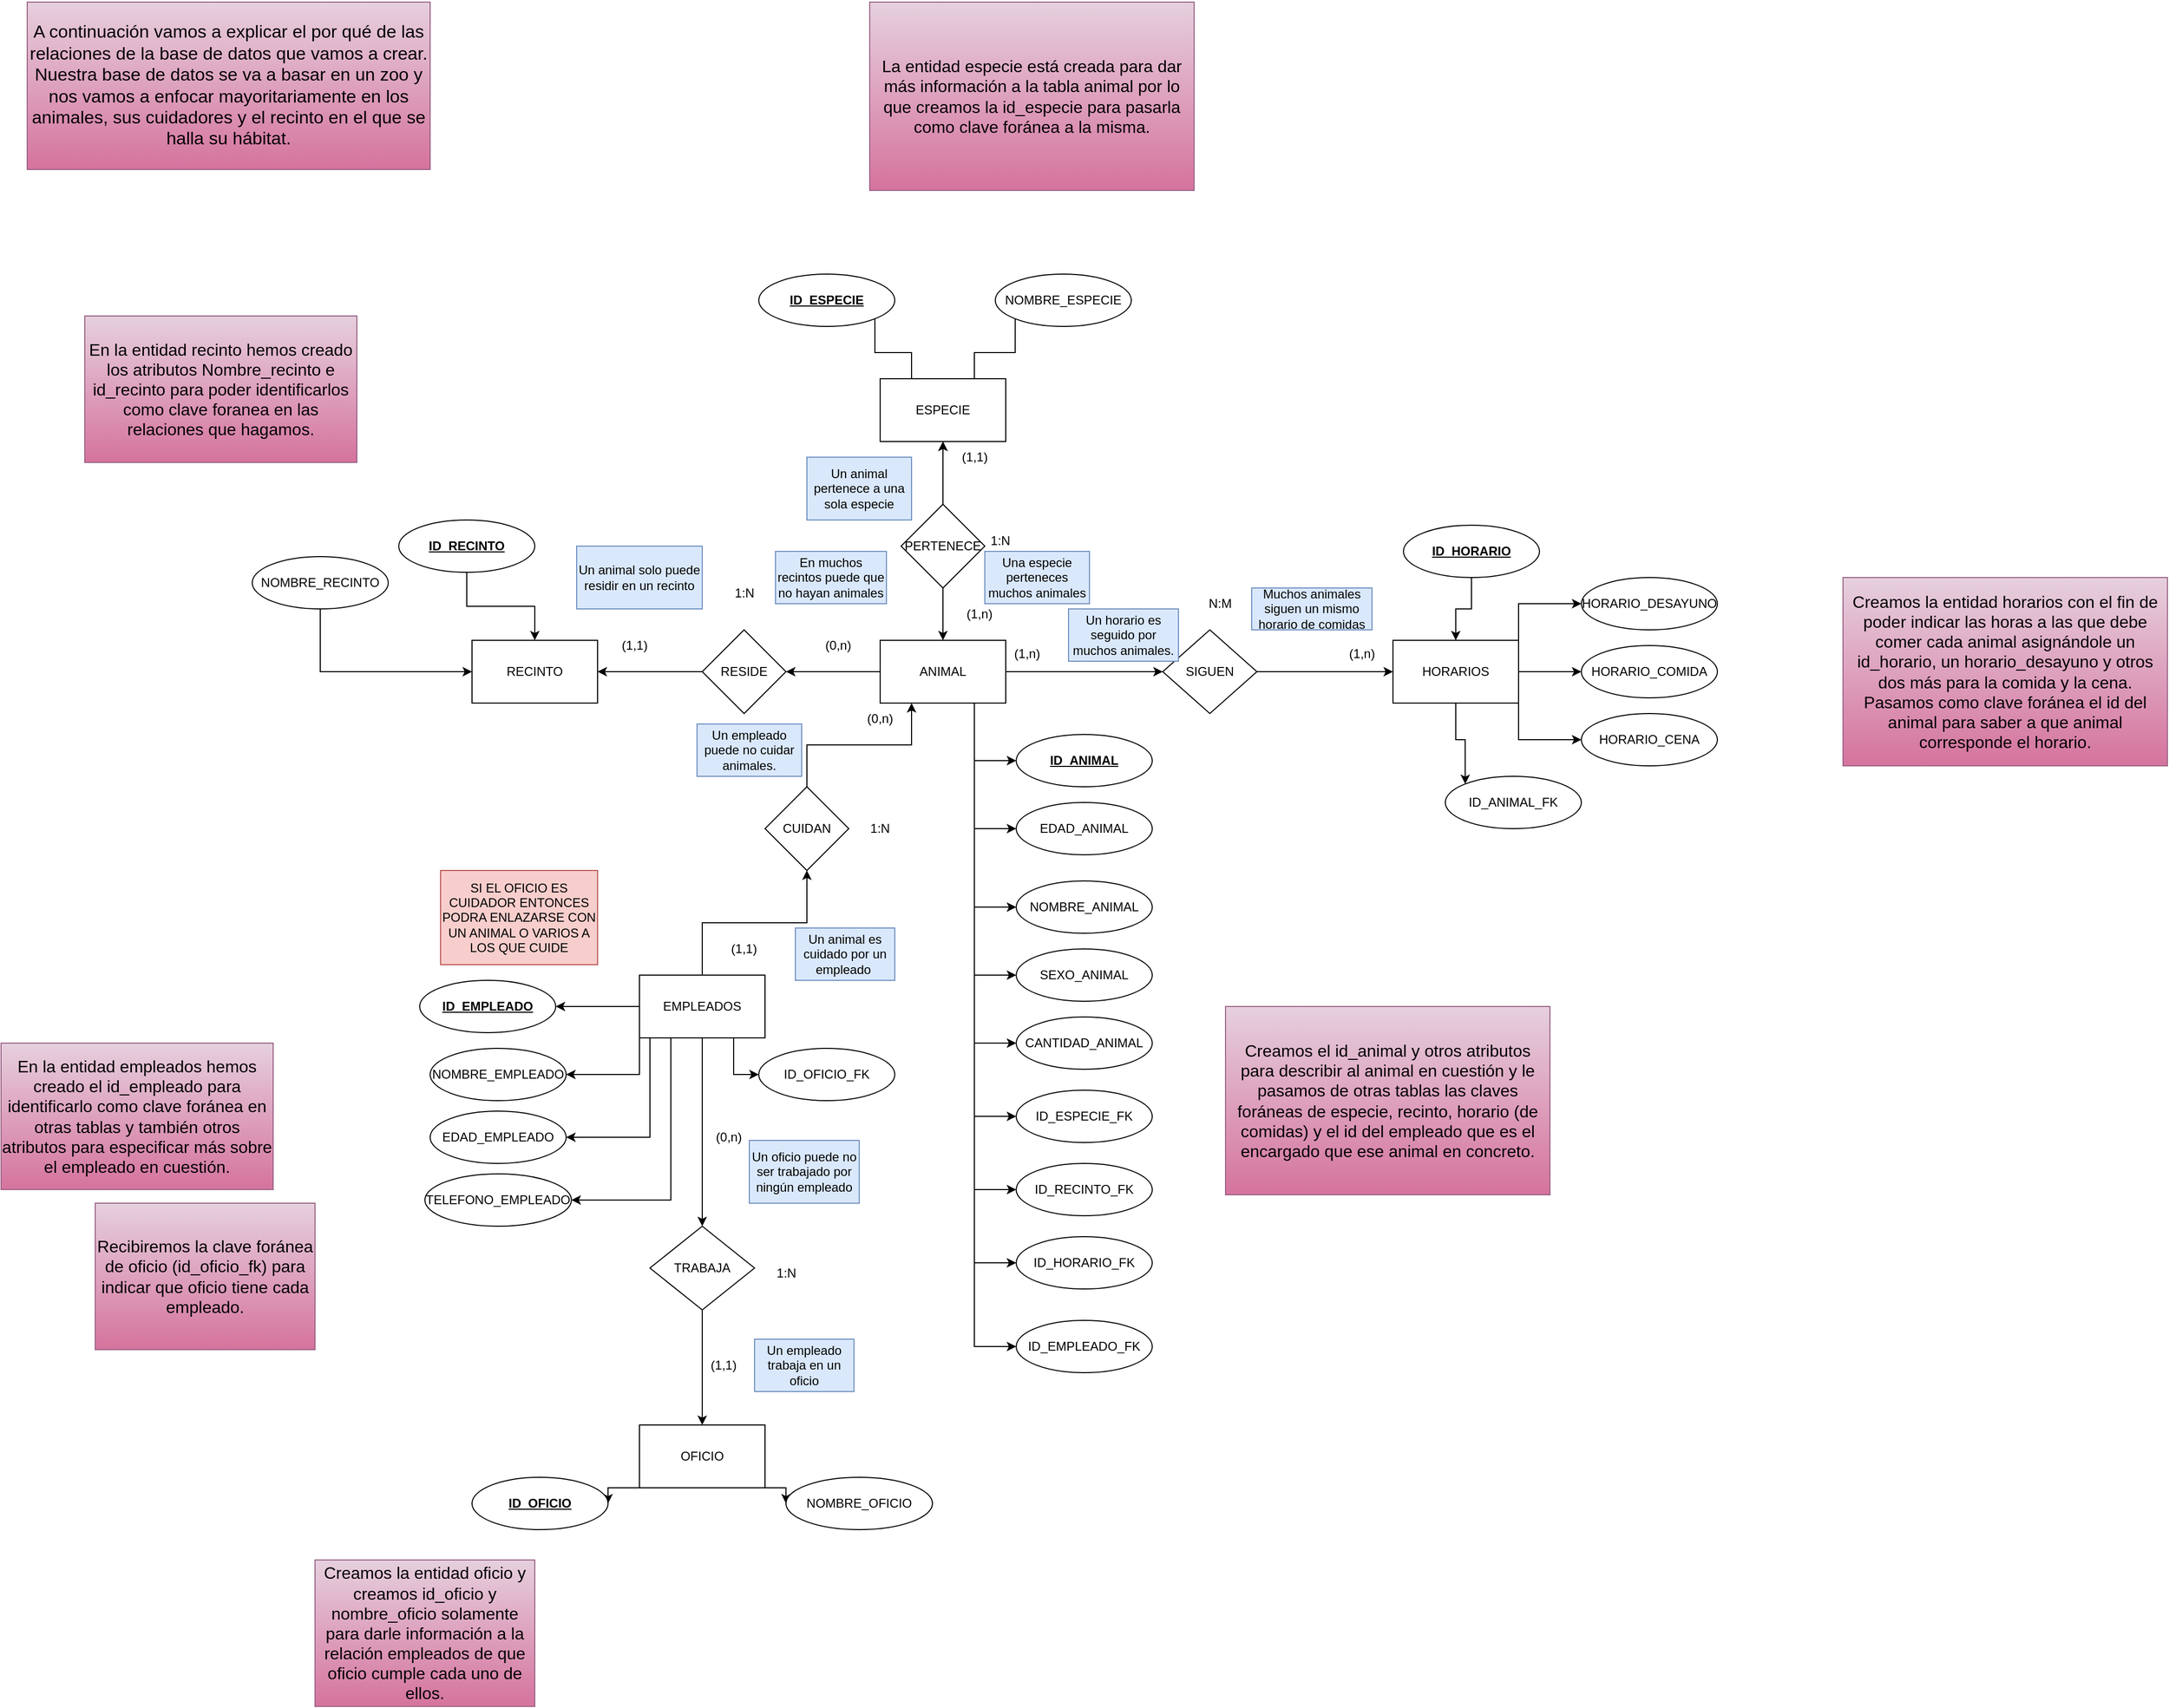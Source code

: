 <mxfile version="23.1.5" type="google">
  <diagram name="Página-1" id="4qrwg1junuu9WGL_Z7i0">
    <mxGraphModel dx="2514" dy="2047" grid="1" gridSize="10" guides="1" tooltips="1" connect="1" arrows="1" fold="1" page="1" pageScale="1" pageWidth="827" pageHeight="1169" math="0" shadow="0">
      <root>
        <mxCell id="0" />
        <mxCell id="1" parent="0" />
        <mxCell id="9Z9Uj-_xaawS5yFSQ1y9-13" style="edgeStyle=orthogonalEdgeStyle;rounded=0;orthogonalLoop=1;jettySize=auto;html=1;exitX=0;exitY=0.5;exitDx=0;exitDy=0;entryX=1;entryY=0.5;entryDx=0;entryDy=0;" parent="1" source="NvCCnlT0BdvRKuTsiwFz-13" target="9Z9Uj-_xaawS5yFSQ1y9-12" edge="1">
          <mxGeometry relative="1" as="geometry" />
        </mxCell>
        <mxCell id="NvCCnlT0BdvRKuTsiwFz-10" style="edgeStyle=orthogonalEdgeStyle;rounded=0;orthogonalLoop=1;jettySize=auto;html=1;exitX=1;exitY=0.5;exitDx=0;exitDy=0;" parent="1" source="NvCCnlT0BdvRKuTsiwFz-11" target="NvCCnlT0BdvRKuTsiwFz-9" edge="1">
          <mxGeometry relative="1" as="geometry" />
        </mxCell>
        <mxCell id="9Z9Uj-_xaawS5yFSQ1y9-33" style="edgeStyle=orthogonalEdgeStyle;rounded=0;orthogonalLoop=1;jettySize=auto;html=1;exitX=0.75;exitY=1;exitDx=0;exitDy=0;entryX=0;entryY=0.5;entryDx=0;entryDy=0;" parent="1" source="9Z9Uj-_xaawS5yFSQ1y9-1" target="9Z9Uj-_xaawS5yFSQ1y9-10" edge="1">
          <mxGeometry relative="1" as="geometry" />
        </mxCell>
        <mxCell id="9Z9Uj-_xaawS5yFSQ1y9-34" style="edgeStyle=orthogonalEdgeStyle;rounded=0;orthogonalLoop=1;jettySize=auto;html=1;exitX=0.75;exitY=1;exitDx=0;exitDy=0;entryX=0;entryY=0.5;entryDx=0;entryDy=0;" parent="1" source="9Z9Uj-_xaawS5yFSQ1y9-1" target="9Z9Uj-_xaawS5yFSQ1y9-11" edge="1">
          <mxGeometry relative="1" as="geometry" />
        </mxCell>
        <mxCell id="9Z9Uj-_xaawS5yFSQ1y9-35" style="edgeStyle=orthogonalEdgeStyle;rounded=0;orthogonalLoop=1;jettySize=auto;html=1;exitX=0.75;exitY=1;exitDx=0;exitDy=0;entryX=0;entryY=0.5;entryDx=0;entryDy=0;" parent="1" source="9Z9Uj-_xaawS5yFSQ1y9-1" target="NvCCnlT0BdvRKuTsiwFz-6" edge="1">
          <mxGeometry relative="1" as="geometry" />
        </mxCell>
        <mxCell id="9Z9Uj-_xaawS5yFSQ1y9-36" style="edgeStyle=orthogonalEdgeStyle;rounded=0;orthogonalLoop=1;jettySize=auto;html=1;exitX=0.75;exitY=1;exitDx=0;exitDy=0;entryX=0;entryY=0.5;entryDx=0;entryDy=0;" parent="1" source="9Z9Uj-_xaawS5yFSQ1y9-1" target="NvCCnlT0BdvRKuTsiwFz-18" edge="1">
          <mxGeometry relative="1" as="geometry" />
        </mxCell>
        <mxCell id="9Z9Uj-_xaawS5yFSQ1y9-37" style="edgeStyle=orthogonalEdgeStyle;rounded=0;orthogonalLoop=1;jettySize=auto;html=1;exitX=0.75;exitY=1;exitDx=0;exitDy=0;entryX=0;entryY=0.5;entryDx=0;entryDy=0;" parent="1" source="9Z9Uj-_xaawS5yFSQ1y9-1" target="NvCCnlT0BdvRKuTsiwFz-17" edge="1">
          <mxGeometry relative="1" as="geometry" />
        </mxCell>
        <mxCell id="9Z9Uj-_xaawS5yFSQ1y9-38" style="edgeStyle=orthogonalEdgeStyle;rounded=0;orthogonalLoop=1;jettySize=auto;html=1;exitX=0.75;exitY=1;exitDx=0;exitDy=0;entryX=0;entryY=0.5;entryDx=0;entryDy=0;" parent="1" source="9Z9Uj-_xaawS5yFSQ1y9-1" target="9Z9Uj-_xaawS5yFSQ1y9-7" edge="1">
          <mxGeometry relative="1" as="geometry" />
        </mxCell>
        <mxCell id="9Z9Uj-_xaawS5yFSQ1y9-39" style="edgeStyle=orthogonalEdgeStyle;rounded=0;orthogonalLoop=1;jettySize=auto;html=1;exitX=0.75;exitY=1;exitDx=0;exitDy=0;entryX=0;entryY=0.5;entryDx=0;entryDy=0;" parent="1" source="9Z9Uj-_xaawS5yFSQ1y9-1" target="NvCCnlT0BdvRKuTsiwFz-7" edge="1">
          <mxGeometry relative="1" as="geometry" />
        </mxCell>
        <mxCell id="9Z9Uj-_xaawS5yFSQ1y9-40" style="edgeStyle=orthogonalEdgeStyle;rounded=0;orthogonalLoop=1;jettySize=auto;html=1;exitX=0.75;exitY=1;exitDx=0;exitDy=0;entryX=0;entryY=0.5;entryDx=0;entryDy=0;" parent="1" source="9Z9Uj-_xaawS5yFSQ1y9-1" target="NvCCnlT0BdvRKuTsiwFz-21" edge="1">
          <mxGeometry relative="1" as="geometry" />
        </mxCell>
        <mxCell id="9Z9Uj-_xaawS5yFSQ1y9-41" style="edgeStyle=orthogonalEdgeStyle;rounded=0;orthogonalLoop=1;jettySize=auto;html=1;exitX=0.75;exitY=1;exitDx=0;exitDy=0;entryX=0;entryY=0.5;entryDx=0;entryDy=0;" parent="1" source="9Z9Uj-_xaawS5yFSQ1y9-1" target="NvCCnlT0BdvRKuTsiwFz-22" edge="1">
          <mxGeometry relative="1" as="geometry" />
        </mxCell>
        <mxCell id="NvCCnlT0BdvRKuTsiwFz-25" value="&lt;b&gt;&lt;u&gt;ID_EMPLEADO&lt;/u&gt;&lt;/b&gt;" style="ellipse;whiteSpace=wrap;html=1;" parent="1" vertex="1">
          <mxGeometry x="-40" y="615" width="130" height="50" as="geometry" />
        </mxCell>
        <mxCell id="NvCCnlT0BdvRKuTsiwFz-28" value="ID_OFICIO_FK" style="ellipse;whiteSpace=wrap;html=1;" parent="1" vertex="1">
          <mxGeometry x="284" y="680" width="130" height="50" as="geometry" />
        </mxCell>
        <mxCell id="9Z9Uj-_xaawS5yFSQ1y9-1" value="ANIMAL" style="rounded=0;whiteSpace=wrap;html=1;" parent="1" vertex="1">
          <mxGeometry x="400" y="290" width="120" height="60" as="geometry" />
        </mxCell>
        <mxCell id="9Z9Uj-_xaawS5yFSQ1y9-8" style="edgeStyle=orthogonalEdgeStyle;rounded=0;orthogonalLoop=1;jettySize=auto;html=1;exitX=0.5;exitY=0;exitDx=0;exitDy=0;entryX=0.5;entryY=1;entryDx=0;entryDy=0;" parent="1" source="9Z9Uj-_xaawS5yFSQ1y9-2" target="9Z9Uj-_xaawS5yFSQ1y9-3" edge="1">
          <mxGeometry relative="1" as="geometry" />
        </mxCell>
        <mxCell id="NvCCnlT0BdvRKuTsiwFz-2" style="edgeStyle=orthogonalEdgeStyle;rounded=0;orthogonalLoop=1;jettySize=auto;html=1;exitX=0.25;exitY=0;exitDx=0;exitDy=0;entryX=1;entryY=1;entryDx=0;entryDy=0;endArrow=none;endFill=0;" parent="1" source="9Z9Uj-_xaawS5yFSQ1y9-3" target="9Z9Uj-_xaawS5yFSQ1y9-6" edge="1">
          <mxGeometry relative="1" as="geometry" />
        </mxCell>
        <mxCell id="NvCCnlT0BdvRKuTsiwFz-3" style="edgeStyle=orthogonalEdgeStyle;rounded=0;orthogonalLoop=1;jettySize=auto;html=1;exitX=0.75;exitY=0;exitDx=0;exitDy=0;entryX=0;entryY=1;entryDx=0;entryDy=0;endArrow=none;endFill=0;" parent="1" source="9Z9Uj-_xaawS5yFSQ1y9-3" target="9Z9Uj-_xaawS5yFSQ1y9-5" edge="1">
          <mxGeometry relative="1" as="geometry" />
        </mxCell>
        <mxCell id="9Z9Uj-_xaawS5yFSQ1y9-3" value="ESPECIE" style="rounded=0;whiteSpace=wrap;html=1;" parent="1" vertex="1">
          <mxGeometry x="400" y="40" width="120" height="60" as="geometry" />
        </mxCell>
        <mxCell id="9Z9Uj-_xaawS5yFSQ1y9-5" value="NOMBRE_ESPECIE" style="ellipse;whiteSpace=wrap;html=1;" parent="1" vertex="1">
          <mxGeometry x="510" y="-60" width="130" height="50" as="geometry" />
        </mxCell>
        <mxCell id="9Z9Uj-_xaawS5yFSQ1y9-6" value="&lt;u&gt;&lt;b&gt;ID_ESPECIE&lt;/b&gt;&lt;/u&gt;" style="ellipse;whiteSpace=wrap;html=1;" parent="1" vertex="1">
          <mxGeometry x="284" y="-60" width="130" height="50" as="geometry" />
        </mxCell>
        <mxCell id="9Z9Uj-_xaawS5yFSQ1y9-7" value="ID_ESPECIE_FK" style="ellipse;whiteSpace=wrap;html=1;" parent="1" vertex="1">
          <mxGeometry x="530" y="720" width="130" height="50" as="geometry" />
        </mxCell>
        <mxCell id="9Z9Uj-_xaawS5yFSQ1y9-10" value="&lt;b&gt;&lt;u&gt;ID_ANIMAL&lt;/u&gt;&lt;/b&gt;" style="ellipse;whiteSpace=wrap;html=1;" parent="1" vertex="1">
          <mxGeometry x="530" y="380" width="130" height="50" as="geometry" />
        </mxCell>
        <mxCell id="9Z9Uj-_xaawS5yFSQ1y9-11" value="EDAD_ANIMAL" style="ellipse;whiteSpace=wrap;html=1;" parent="1" vertex="1">
          <mxGeometry x="530" y="445" width="130" height="50" as="geometry" />
        </mxCell>
        <mxCell id="NvCCnlT0BdvRKuTsiwFz-6" value="NOMBRE_ANIMAL" style="ellipse;whiteSpace=wrap;html=1;" parent="1" vertex="1">
          <mxGeometry x="530" y="520" width="130" height="50" as="geometry" />
        </mxCell>
        <mxCell id="NvCCnlT0BdvRKuTsiwFz-7" value="ID_RECINTO_FK" style="ellipse;whiteSpace=wrap;html=1;" parent="1" vertex="1">
          <mxGeometry x="530" y="790" width="130" height="50" as="geometry" />
        </mxCell>
        <mxCell id="9Z9Uj-_xaawS5yFSQ1y9-12" value="RECINTO" style="rounded=0;whiteSpace=wrap;html=1;" parent="1" vertex="1">
          <mxGeometry x="10" y="290" width="120" height="60" as="geometry" />
        </mxCell>
        <mxCell id="NvCCnlT0BdvRKuTsiwFz-12" value="" style="edgeStyle=orthogonalEdgeStyle;rounded=0;orthogonalLoop=1;jettySize=auto;html=1;exitX=1;exitY=0.5;exitDx=0;exitDy=0;" parent="1" source="9Z9Uj-_xaawS5yFSQ1y9-1" target="NvCCnlT0BdvRKuTsiwFz-11" edge="1">
          <mxGeometry relative="1" as="geometry">
            <mxPoint x="520" y="320" as="sourcePoint" />
            <mxPoint x="710" y="320" as="targetPoint" />
          </mxGeometry>
        </mxCell>
        <mxCell id="NvCCnlT0BdvRKuTsiwFz-11" value="SIGUEN" style="rhombus;whiteSpace=wrap;html=1;" parent="1" vertex="1">
          <mxGeometry x="670" y="280" width="90" height="80" as="geometry" />
        </mxCell>
        <mxCell id="9Z9Uj-_xaawS5yFSQ1y9-9" style="edgeStyle=orthogonalEdgeStyle;rounded=0;orthogonalLoop=1;jettySize=auto;html=1;exitX=0.5;exitY=1;exitDx=0;exitDy=0;entryX=0.5;entryY=0;entryDx=0;entryDy=0;" parent="1" source="9Z9Uj-_xaawS5yFSQ1y9-2" target="9Z9Uj-_xaawS5yFSQ1y9-1" edge="1">
          <mxGeometry relative="1" as="geometry" />
        </mxCell>
        <mxCell id="NvCCnlT0BdvRKuTsiwFz-14" value="" style="edgeStyle=orthogonalEdgeStyle;rounded=0;orthogonalLoop=1;jettySize=auto;html=1;exitX=0;exitY=0.5;exitDx=0;exitDy=0;entryX=1;entryY=0.5;entryDx=0;entryDy=0;" parent="1" source="9Z9Uj-_xaawS5yFSQ1y9-1" target="NvCCnlT0BdvRKuTsiwFz-13" edge="1">
          <mxGeometry relative="1" as="geometry">
            <mxPoint x="400" y="320" as="sourcePoint" />
            <mxPoint x="200" y="320" as="targetPoint" />
          </mxGeometry>
        </mxCell>
        <mxCell id="NvCCnlT0BdvRKuTsiwFz-13" value="RESIDE" style="rhombus;whiteSpace=wrap;html=1;" parent="1" vertex="1">
          <mxGeometry x="230" y="280" width="80" height="80" as="geometry" />
        </mxCell>
        <mxCell id="9Z9Uj-_xaawS5yFSQ1y9-14" style="edgeStyle=orthogonalEdgeStyle;rounded=0;orthogonalLoop=1;jettySize=auto;html=1;exitX=0.5;exitY=1;exitDx=0;exitDy=0;entryX=0.5;entryY=0;entryDx=0;entryDy=0;" parent="1" source="NvCCnlT0BdvRKuTsiwFz-8" target="9Z9Uj-_xaawS5yFSQ1y9-12" edge="1">
          <mxGeometry relative="1" as="geometry" />
        </mxCell>
        <mxCell id="NvCCnlT0BdvRKuTsiwFz-8" value="&lt;b style=&quot;&quot;&gt;&lt;u&gt;ID_RECINTO&lt;/u&gt;&lt;/b&gt;" style="ellipse;whiteSpace=wrap;html=1;" parent="1" vertex="1">
          <mxGeometry x="-60" y="175" width="130" height="50" as="geometry" />
        </mxCell>
        <mxCell id="9Z9Uj-_xaawS5yFSQ1y9-2" value="PERTENECE" style="rhombus;whiteSpace=wrap;html=1;" parent="1" vertex="1">
          <mxGeometry x="420" y="160" width="80" height="80" as="geometry" />
        </mxCell>
        <mxCell id="9Z9Uj-_xaawS5yFSQ1y9-17" value="&lt;u&gt;&lt;b&gt;ID_HORARIO&lt;/b&gt;&lt;/u&gt;" style="ellipse;whiteSpace=wrap;html=1;" parent="1" vertex="1">
          <mxGeometry x="900" y="180" width="130" height="50" as="geometry" />
        </mxCell>
        <mxCell id="9Z9Uj-_xaawS5yFSQ1y9-19" value="HORARIO_COMIDA" style="ellipse;whiteSpace=wrap;html=1;" parent="1" vertex="1">
          <mxGeometry x="1070" y="295" width="130" height="50" as="geometry" />
        </mxCell>
        <mxCell id="NvCCnlT0BdvRKuTsiwFz-16" value="HORARIO_DESAYUNO" style="ellipse;whiteSpace=wrap;html=1;" parent="1" vertex="1">
          <mxGeometry x="1070" y="230" width="130" height="50" as="geometry" />
        </mxCell>
        <mxCell id="NvCCnlT0BdvRKuTsiwFz-17" value="CANTIDAD_ANIMAL" style="ellipse;whiteSpace=wrap;html=1;" parent="1" vertex="1">
          <mxGeometry x="530" y="650" width="130" height="50" as="geometry" />
        </mxCell>
        <mxCell id="NvCCnlT0BdvRKuTsiwFz-18" value="SEXO_ANIMAL" style="ellipse;whiteSpace=wrap;html=1;" parent="1" vertex="1">
          <mxGeometry x="530" y="585" width="130" height="50" as="geometry" />
        </mxCell>
        <mxCell id="9Z9Uj-_xaawS5yFSQ1y9-20" value="HORARIO_CENA" style="ellipse;whiteSpace=wrap;html=1;" parent="1" vertex="1">
          <mxGeometry x="1070" y="360" width="130" height="50" as="geometry" />
        </mxCell>
        <mxCell id="9Z9Uj-_xaawS5yFSQ1y9-24" value="ID_ANIMAL_FK" style="ellipse;whiteSpace=wrap;html=1;" parent="1" vertex="1">
          <mxGeometry x="940" y="420" width="130" height="50" as="geometry" />
        </mxCell>
        <mxCell id="NvCCnlT0BdvRKuTsiwFz-4" style="edgeStyle=orthogonalEdgeStyle;rounded=0;orthogonalLoop=1;jettySize=auto;html=1;exitX=0.5;exitY=0;exitDx=0;exitDy=0;" parent="1" source="9Z9Uj-_xaawS5yFSQ1y9-2" target="9Z9Uj-_xaawS5yFSQ1y9-3" edge="1">
          <mxGeometry relative="1" as="geometry" />
        </mxCell>
        <mxCell id="9Z9Uj-_xaawS5yFSQ1y9-21" style="edgeStyle=orthogonalEdgeStyle;rounded=0;orthogonalLoop=1;jettySize=auto;html=1;exitX=1;exitY=0;exitDx=0;exitDy=0;entryX=0;entryY=0.5;entryDx=0;entryDy=0;" parent="1" source="NvCCnlT0BdvRKuTsiwFz-9" target="NvCCnlT0BdvRKuTsiwFz-16" edge="1">
          <mxGeometry relative="1" as="geometry" />
        </mxCell>
        <mxCell id="9Z9Uj-_xaawS5yFSQ1y9-18" style="edgeStyle=orthogonalEdgeStyle;rounded=0;orthogonalLoop=1;jettySize=auto;html=1;exitX=0.5;exitY=1;exitDx=0;exitDy=0;entryX=0.5;entryY=0;entryDx=0;entryDy=0;" parent="1" source="9Z9Uj-_xaawS5yFSQ1y9-17" target="NvCCnlT0BdvRKuTsiwFz-9" edge="1">
          <mxGeometry relative="1" as="geometry" />
        </mxCell>
        <mxCell id="9Z9Uj-_xaawS5yFSQ1y9-22" style="edgeStyle=orthogonalEdgeStyle;rounded=0;orthogonalLoop=1;jettySize=auto;html=1;exitX=1;exitY=0.5;exitDx=0;exitDy=0;entryX=0;entryY=0.5;entryDx=0;entryDy=0;" parent="1" source="NvCCnlT0BdvRKuTsiwFz-9" target="9Z9Uj-_xaawS5yFSQ1y9-19" edge="1">
          <mxGeometry relative="1" as="geometry" />
        </mxCell>
        <mxCell id="9Z9Uj-_xaawS5yFSQ1y9-23" style="edgeStyle=orthogonalEdgeStyle;rounded=0;orthogonalLoop=1;jettySize=auto;html=1;exitX=1;exitY=1;exitDx=0;exitDy=0;entryX=0;entryY=0.5;entryDx=0;entryDy=0;" parent="1" source="NvCCnlT0BdvRKuTsiwFz-9" target="9Z9Uj-_xaawS5yFSQ1y9-20" edge="1">
          <mxGeometry relative="1" as="geometry" />
        </mxCell>
        <mxCell id="9Z9Uj-_xaawS5yFSQ1y9-25" style="edgeStyle=orthogonalEdgeStyle;rounded=0;orthogonalLoop=1;jettySize=auto;html=1;exitX=0.5;exitY=1;exitDx=0;exitDy=0;entryX=0;entryY=0;entryDx=0;entryDy=0;" parent="1" source="NvCCnlT0BdvRKuTsiwFz-9" target="9Z9Uj-_xaawS5yFSQ1y9-24" edge="1">
          <mxGeometry relative="1" as="geometry" />
        </mxCell>
        <mxCell id="NvCCnlT0BdvRKuTsiwFz-9" value="HORARIOS" style="rounded=0;whiteSpace=wrap;html=1;" parent="1" vertex="1">
          <mxGeometry x="890" y="290" width="120" height="60" as="geometry" />
        </mxCell>
        <mxCell id="9Z9Uj-_xaawS5yFSQ1y9-16" style="edgeStyle=orthogonalEdgeStyle;rounded=0;orthogonalLoop=1;jettySize=auto;html=1;exitX=0.5;exitY=1;exitDx=0;exitDy=0;entryX=0;entryY=0.5;entryDx=0;entryDy=0;" parent="1" source="9Z9Uj-_xaawS5yFSQ1y9-15" target="9Z9Uj-_xaawS5yFSQ1y9-12" edge="1">
          <mxGeometry relative="1" as="geometry" />
        </mxCell>
        <mxCell id="9Z9Uj-_xaawS5yFSQ1y9-15" value="NOMBRE_RECINTO" style="ellipse;whiteSpace=wrap;html=1;" parent="1" vertex="1">
          <mxGeometry x="-200" y="210" width="130" height="50" as="geometry" />
        </mxCell>
        <mxCell id="NvCCnlT0BdvRKuTsiwFz-21" value="ID_HORARIO_FK" style="ellipse;whiteSpace=wrap;html=1;" parent="1" vertex="1">
          <mxGeometry x="530" y="860" width="130" height="50" as="geometry" />
        </mxCell>
        <mxCell id="NvCCnlT0BdvRKuTsiwFz-22" value="ID_EMPLEADO_FK" style="ellipse;whiteSpace=wrap;html=1;" parent="1" vertex="1">
          <mxGeometry x="530" y="940" width="130" height="50" as="geometry" />
        </mxCell>
        <mxCell id="9Z9Uj-_xaawS5yFSQ1y9-27" style="edgeStyle=orthogonalEdgeStyle;rounded=0;orthogonalLoop=1;jettySize=auto;html=1;exitX=0.5;exitY=0;exitDx=0;exitDy=0;entryX=0.5;entryY=1;entryDx=0;entryDy=0;" parent="1" source="NvCCnlT0BdvRKuTsiwFz-23" target="9Z9Uj-_xaawS5yFSQ1y9-26" edge="1">
          <mxGeometry relative="1" as="geometry" />
        </mxCell>
        <mxCell id="NvCCnlT0BdvRKuTsiwFz-26" style="edgeStyle=orthogonalEdgeStyle;rounded=0;orthogonalLoop=1;jettySize=auto;html=1;exitX=0;exitY=0.5;exitDx=0;exitDy=0;entryX=1;entryY=0.5;entryDx=0;entryDy=0;" parent="1" source="NvCCnlT0BdvRKuTsiwFz-23" target="NvCCnlT0BdvRKuTsiwFz-25" edge="1">
          <mxGeometry relative="1" as="geometry" />
        </mxCell>
        <mxCell id="NvCCnlT0BdvRKuTsiwFz-35" style="edgeStyle=orthogonalEdgeStyle;rounded=0;orthogonalLoop=1;jettySize=auto;html=1;exitX=0.25;exitY=1;exitDx=0;exitDy=0;entryX=1;entryY=0.5;entryDx=0;entryDy=0;" parent="1" source="NvCCnlT0BdvRKuTsiwFz-23" target="NvCCnlT0BdvRKuTsiwFz-34" edge="1">
          <mxGeometry relative="1" as="geometry">
            <Array as="points">
              <mxPoint x="180" y="670" />
              <mxPoint x="180" y="765" />
            </Array>
          </mxGeometry>
        </mxCell>
        <mxCell id="9Z9Uj-_xaawS5yFSQ1y9-45" style="edgeStyle=orthogonalEdgeStyle;rounded=0;orthogonalLoop=1;jettySize=auto;html=1;exitX=0.25;exitY=1;exitDx=0;exitDy=0;entryX=1;entryY=0.5;entryDx=0;entryDy=0;" parent="1" source="NvCCnlT0BdvRKuTsiwFz-23" target="9Z9Uj-_xaawS5yFSQ1y9-43" edge="1">
          <mxGeometry relative="1" as="geometry" />
        </mxCell>
        <mxCell id="NvCCnlT0BdvRKuTsiwFz-40" style="edgeStyle=orthogonalEdgeStyle;rounded=0;orthogonalLoop=1;jettySize=auto;html=1;exitX=0;exitY=1;exitDx=0;exitDy=0;entryX=1;entryY=0.5;entryDx=0;entryDy=0;" parent="1" source="NvCCnlT0BdvRKuTsiwFz-23" target="NvCCnlT0BdvRKuTsiwFz-32" edge="1">
          <mxGeometry relative="1" as="geometry" />
        </mxCell>
        <mxCell id="NvCCnlT0BdvRKuTsiwFz-23" value="EMPLEADOS" style="rounded=0;whiteSpace=wrap;html=1;" parent="1" vertex="1">
          <mxGeometry x="170" y="610" width="120" height="60" as="geometry" />
        </mxCell>
        <mxCell id="9Z9Uj-_xaawS5yFSQ1y9-28" style="edgeStyle=orthogonalEdgeStyle;rounded=0;orthogonalLoop=1;jettySize=auto;html=1;exitX=0.5;exitY=0;exitDx=0;exitDy=0;entryX=0.25;entryY=1;entryDx=0;entryDy=0;" parent="1" source="9Z9Uj-_xaawS5yFSQ1y9-26" target="9Z9Uj-_xaawS5yFSQ1y9-1" edge="1">
          <mxGeometry relative="1" as="geometry" />
        </mxCell>
        <mxCell id="9Z9Uj-_xaawS5yFSQ1y9-26" value="CUIDAN" style="rhombus;whiteSpace=wrap;html=1;" parent="1" vertex="1">
          <mxGeometry x="290" y="430" width="80" height="80" as="geometry" />
        </mxCell>
        <mxCell id="NvCCnlT0BdvRKuTsiwFz-34" value="EDAD_EMPLEADO" style="ellipse;whiteSpace=wrap;html=1;" parent="1" vertex="1">
          <mxGeometry x="-30" y="740" width="130" height="50" as="geometry" />
        </mxCell>
        <mxCell id="9Z9Uj-_xaawS5yFSQ1y9-29" value="(1,1)" style="text;html=1;align=center;verticalAlign=middle;whiteSpace=wrap;rounded=0;" parent="1" vertex="1">
          <mxGeometry x="240" y="570" width="60" height="30" as="geometry" />
        </mxCell>
        <mxCell id="9Z9Uj-_xaawS5yFSQ1y9-30" value="(0,n)" style="text;html=1;align=center;verticalAlign=middle;whiteSpace=wrap;rounded=0;" parent="1" vertex="1">
          <mxGeometry x="370" y="350" width="60" height="30" as="geometry" />
        </mxCell>
        <mxCell id="9Z9Uj-_xaawS5yFSQ1y9-31" value="1:N" style="text;html=1;align=center;verticalAlign=middle;whiteSpace=wrap;rounded=0;" parent="1" vertex="1">
          <mxGeometry x="370" y="455" width="60" height="30" as="geometry" />
        </mxCell>
        <mxCell id="NvCCnlT0BdvRKuTsiwFz-32" value="NOMBRE_EMPLEADO" style="ellipse;whiteSpace=wrap;html=1;" parent="1" vertex="1">
          <mxGeometry x="-30" y="680" width="130" height="50" as="geometry" />
        </mxCell>
        <mxCell id="9Z9Uj-_xaawS5yFSQ1y9-43" value="TELEFONO_EMPLEADO" style="ellipse;whiteSpace=wrap;html=1;" parent="1" vertex="1">
          <mxGeometry x="-35" y="800" width="140" height="50" as="geometry" />
        </mxCell>
        <mxCell id="9Z9Uj-_xaawS5yFSQ1y9-44" value="SI EL OFICIO ES CUIDADOR ENTONCES PODRA ENLAZARSE CON UN ANIMAL O VARIOS A LOS QUE CUIDE" style="text;html=1;align=center;verticalAlign=middle;whiteSpace=wrap;rounded=0;fillColor=#f8cecc;strokeColor=#b85450;" parent="1" vertex="1">
          <mxGeometry x="-20" y="510" width="150" height="90" as="geometry" />
        </mxCell>
        <mxCell id="NvCCnlT0BdvRKuTsiwFz-38" value="(1,n)" style="text;html=1;align=center;verticalAlign=middle;resizable=0;points=[];autosize=1;strokeColor=none;fillColor=none;" parent="1" vertex="1">
          <mxGeometry x="835" y="288" width="50" height="30" as="geometry" />
        </mxCell>
        <mxCell id="NvCCnlT0BdvRKuTsiwFz-39" value="(1,n)" style="text;html=1;align=center;verticalAlign=middle;resizable=0;points=[];autosize=1;strokeColor=none;fillColor=none;" parent="1" vertex="1">
          <mxGeometry x="515" y="288" width="50" height="30" as="geometry" />
        </mxCell>
        <mxCell id="NvCCnlT0BdvRKuTsiwFz-45" style="edgeStyle=orthogonalEdgeStyle;rounded=0;orthogonalLoop=1;jettySize=auto;html=1;exitX=0.5;exitY=1;exitDx=0;exitDy=0;entryX=0.5;entryY=0;entryDx=0;entryDy=0;" parent="1" source="NvCCnlT0BdvRKuTsiwFz-41" target="NvCCnlT0BdvRKuTsiwFz-43" edge="1">
          <mxGeometry relative="1" as="geometry" />
        </mxCell>
        <mxCell id="NvCCnlT0BdvRKuTsiwFz-41" value="TRABAJA" style="rhombus;whiteSpace=wrap;html=1;" parent="1" vertex="1">
          <mxGeometry x="180" y="850" width="100" height="80" as="geometry" />
        </mxCell>
        <mxCell id="9Z9Uj-_xaawS5yFSQ1y9-55" style="edgeStyle=orthogonalEdgeStyle;rounded=0;orthogonalLoop=1;jettySize=auto;html=1;exitX=0;exitY=1;exitDx=0;exitDy=0;entryX=1;entryY=0.5;entryDx=0;entryDy=0;" parent="1" source="NvCCnlT0BdvRKuTsiwFz-43" target="9Z9Uj-_xaawS5yFSQ1y9-54" edge="1">
          <mxGeometry relative="1" as="geometry" />
        </mxCell>
        <mxCell id="NvCCnlT0BdvRKuTsiwFz-50" style="edgeStyle=orthogonalEdgeStyle;rounded=0;orthogonalLoop=1;jettySize=auto;html=1;exitX=1;exitY=1;exitDx=0;exitDy=0;entryX=0;entryY=0.5;entryDx=0;entryDy=0;" parent="1" source="NvCCnlT0BdvRKuTsiwFz-43" target="NvCCnlT0BdvRKuTsiwFz-48" edge="1">
          <mxGeometry relative="1" as="geometry" />
        </mxCell>
        <mxCell id="NvCCnlT0BdvRKuTsiwFz-43" value="OFICIO" style="rounded=0;whiteSpace=wrap;html=1;" parent="1" vertex="1">
          <mxGeometry x="170" y="1040" width="120" height="60" as="geometry" />
        </mxCell>
        <mxCell id="NvCCnlT0BdvRKuTsiwFz-42" style="edgeStyle=orthogonalEdgeStyle;rounded=0;orthogonalLoop=1;jettySize=auto;html=1;exitX=0.5;exitY=1;exitDx=0;exitDy=0;entryX=0.5;entryY=0;entryDx=0;entryDy=0;" parent="1" source="NvCCnlT0BdvRKuTsiwFz-23" target="NvCCnlT0BdvRKuTsiwFz-41" edge="1">
          <mxGeometry relative="1" as="geometry" />
        </mxCell>
        <mxCell id="9Z9Uj-_xaawS5yFSQ1y9-48" style="edgeStyle=orthogonalEdgeStyle;rounded=0;orthogonalLoop=1;jettySize=auto;html=1;exitX=0.75;exitY=1;exitDx=0;exitDy=0;entryX=0;entryY=0.5;entryDx=0;entryDy=0;" parent="1" source="NvCCnlT0BdvRKuTsiwFz-23" target="NvCCnlT0BdvRKuTsiwFz-28" edge="1">
          <mxGeometry relative="1" as="geometry" />
        </mxCell>
        <mxCell id="9Z9Uj-_xaawS5yFSQ1y9-49" value="(1,1)" style="text;html=1;align=center;verticalAlign=middle;resizable=0;points=[];autosize=1;strokeColor=none;fillColor=none;" parent="1" vertex="1">
          <mxGeometry x="140" y="280" width="50" height="30" as="geometry" />
        </mxCell>
        <mxCell id="9Z9Uj-_xaawS5yFSQ1y9-51" value="(0,n)" style="text;html=1;align=center;verticalAlign=middle;whiteSpace=wrap;rounded=0;" parent="1" vertex="1">
          <mxGeometry x="330" y="280" width="60" height="30" as="geometry" />
        </mxCell>
        <mxCell id="9Z9Uj-_xaawS5yFSQ1y9-52" value="(1,1)" style="text;html=1;align=center;verticalAlign=middle;resizable=0;points=[];autosize=1;strokeColor=none;fillColor=none;" parent="1" vertex="1">
          <mxGeometry x="465" y="100" width="50" height="30" as="geometry" />
        </mxCell>
        <mxCell id="9Z9Uj-_xaawS5yFSQ1y9-53" value="(1,n)" style="text;html=1;align=center;verticalAlign=middle;whiteSpace=wrap;rounded=0;" parent="1" vertex="1">
          <mxGeometry x="465" y="250" width="60" height="30" as="geometry" />
        </mxCell>
        <mxCell id="NvCCnlT0BdvRKuTsiwFz-48" value="NOMBRE_OFICIO" style="ellipse;whiteSpace=wrap;html=1;" parent="1" vertex="1">
          <mxGeometry x="310" y="1090" width="140" height="50" as="geometry" />
        </mxCell>
        <mxCell id="9Z9Uj-_xaawS5yFSQ1y9-56" value="1:N" style="text;html=1;align=center;verticalAlign=middle;whiteSpace=wrap;rounded=0;" parent="1" vertex="1">
          <mxGeometry x="485" y="180" width="60" height="30" as="geometry" />
        </mxCell>
        <mxCell id="NvCCnlT0BdvRKuTsiwFz-52" value="1:N" style="text;html=1;align=center;verticalAlign=middle;resizable=0;points=[];autosize=1;strokeColor=none;fillColor=none;" parent="1" vertex="1">
          <mxGeometry x="250" y="230" width="40" height="30" as="geometry" />
        </mxCell>
        <mxCell id="9Z9Uj-_xaawS5yFSQ1y9-57" value="N:M" style="text;html=1;align=center;verticalAlign=middle;whiteSpace=wrap;rounded=0;" parent="1" vertex="1">
          <mxGeometry x="695" y="240" width="60" height="30" as="geometry" />
        </mxCell>
        <mxCell id="9Z9Uj-_xaawS5yFSQ1y9-54" value="&lt;b&gt;&lt;u&gt;ID_OFICIO&lt;/u&gt;&lt;/b&gt;" style="ellipse;whiteSpace=wrap;html=1;" parent="1" vertex="1">
          <mxGeometry x="10" y="1090" width="130" height="50" as="geometry" />
        </mxCell>
        <mxCell id="NvCCnlT0BdvRKuTsiwFz-54" value="(1,1)" style="text;html=1;align=center;verticalAlign=middle;resizable=0;points=[];autosize=1;strokeColor=none;fillColor=none;" parent="1" vertex="1">
          <mxGeometry x="225" y="968" width="50" height="30" as="geometry" />
        </mxCell>
        <mxCell id="NvCCnlT0BdvRKuTsiwFz-55" value="(0,n)" style="text;html=1;align=center;verticalAlign=middle;resizable=0;points=[];autosize=1;strokeColor=none;fillColor=none;" parent="1" vertex="1">
          <mxGeometry x="230" y="750" width="50" height="30" as="geometry" />
        </mxCell>
        <mxCell id="NvCCnlT0BdvRKuTsiwFz-56" value="1:N" style="text;html=1;align=center;verticalAlign=middle;resizable=0;points=[];autosize=1;strokeColor=none;fillColor=none;" parent="1" vertex="1">
          <mxGeometry x="290" y="880" width="40" height="30" as="geometry" />
        </mxCell>
        <mxCell id="9BrDLRoI2pEiPc-t6J7w-2" value="&lt;div style=&quot;font-size: 17px;&quot;&gt;&lt;font style=&quot;font-size: 17px;&quot;&gt;&lt;br&gt;&lt;/font&gt;&lt;/div&gt;&lt;div style=&quot;font-size: 17px;&quot;&gt;&lt;font style=&quot;font-size: 17px;&quot;&gt;A continuación vamos a explicar el por qué de las relaciones de la base de datos que vamos a crear.&lt;/font&gt;&lt;/div&gt;&lt;div style=&quot;font-size: 17px;&quot;&gt;&lt;font style=&quot;font-size: 17px;&quot;&gt;Nuestra base de datos se va a basar en un zoo y nos vamos a&lt;/font&gt;&lt;span style=&quot;background-color: initial;&quot;&gt;&amp;nbsp;enfocar mayoritariamente en los animales, sus cuidadores y&amp;nbsp;&lt;/span&gt;&lt;span style=&quot;background-color: initial;&quot;&gt;el recinto en el que se halla su hábitat.&lt;/span&gt;&lt;/div&gt;&lt;div style=&quot;font-size: 17px;&quot;&gt;&lt;br&gt;&lt;/div&gt;" style="rounded=0;whiteSpace=wrap;html=1;fillColor=#e6d0de;strokeColor=#996185;gradientColor=#d5739d;" parent="1" vertex="1">
          <mxGeometry x="-415" y="-320" width="385" height="160" as="geometry" />
        </mxCell>
        <mxCell id="9BrDLRoI2pEiPc-t6J7w-3" value="&lt;div style=&quot;font-size: 16px;&quot;&gt;En la entidad recinto hemos creado los atributos&amp;nbsp;&lt;span style=&quot;background-color: initial;&quot;&gt;Nombre_recinto e id_recinto para poder identificarlos como clave foranea en las relaciones que hagamos.&lt;/span&gt;&lt;/div&gt;" style="rounded=0;whiteSpace=wrap;html=1;fillColor=#e6d0de;gradientColor=#d5739d;strokeColor=#996185;" parent="1" vertex="1">
          <mxGeometry x="-360" y="-20" width="260" height="140" as="geometry" />
        </mxCell>
        <mxCell id="9BrDLRoI2pEiPc-t6J7w-4" value="&lt;div style=&quot;font-size: 16px;&quot;&gt;En la entidad empleados hemos creado el id_empleado para identificarlo como clave foránea en otras tablas y también otros atributos para especificar más sobre el empleado en cuestión.&lt;/div&gt;" style="rounded=0;whiteSpace=wrap;html=1;fillColor=#e6d0de;gradientColor=#d5739d;strokeColor=#996185;" parent="1" vertex="1">
          <mxGeometry x="-440" y="675" width="260" height="140" as="geometry" />
        </mxCell>
        <mxCell id="9BrDLRoI2pEiPc-t6J7w-5" value="&lt;div style=&quot;font-size: 16px;&quot;&gt;Recibiremos la clave foránea de oficio (id_oficio_fk) para indicar que oficio tiene cada empleado.&lt;/div&gt;" style="rounded=0;whiteSpace=wrap;html=1;fillColor=#e6d0de;gradientColor=#d5739d;strokeColor=#996185;" parent="1" vertex="1">
          <mxGeometry x="-350" y="828" width="210" height="140" as="geometry" />
        </mxCell>
        <mxCell id="9BrDLRoI2pEiPc-t6J7w-6" value="&lt;div style=&quot;font-size: 16px;&quot;&gt;Creamos la entidad oficio y creamos id_oficio y nombre_oficio solamente para darle información a la relación empleados de que oficio cumple cada uno de ellos.&lt;/div&gt;" style="rounded=0;whiteSpace=wrap;html=1;fillColor=#e6d0de;gradientColor=#d5739d;strokeColor=#996185;" parent="1" vertex="1">
          <mxGeometry x="-140" y="1169" width="210" height="140" as="geometry" />
        </mxCell>
        <mxCell id="9BrDLRoI2pEiPc-t6J7w-7" value="&lt;div style=&quot;font-size: 16px;&quot;&gt;Creamos el id_animal y otros atributos para describir al animal en cuestión y le pasamos de otras tablas las claves foráneas de especie, recinto, horario (de comidas) y el id del empleado que es el encargado que ese animal en concreto.&lt;/div&gt;" style="rounded=0;whiteSpace=wrap;html=1;fillColor=#e6d0de;gradientColor=#d5739d;strokeColor=#996185;" parent="1" vertex="1">
          <mxGeometry x="730" y="640" width="310" height="180" as="geometry" />
        </mxCell>
        <mxCell id="9BrDLRoI2pEiPc-t6J7w-8" value="&lt;div style=&quot;font-size: 16px;&quot;&gt;Creamos la entidad horarios con el fin de poder indicar las horas a las que debe comer cada animal asignándole un id_horario, un horario_desayuno y otros dos más para la comida y la cena. Pasamos como clave foránea el id del animal para saber a que animal corresponde el horario.&lt;/div&gt;" style="rounded=0;whiteSpace=wrap;html=1;fillColor=#e6d0de;gradientColor=#d5739d;strokeColor=#996185;" parent="1" vertex="1">
          <mxGeometry x="1320" y="230" width="310" height="180" as="geometry" />
        </mxCell>
        <mxCell id="9BrDLRoI2pEiPc-t6J7w-10" value="&lt;div style=&quot;font-size: 16px;&quot;&gt;La entidad especie está creada para dar más información a la tabla animal por lo que creamos la id_especie para pasarla como clave foránea a la misma.&lt;/div&gt;" style="rounded=0;whiteSpace=wrap;html=1;fillColor=#e6d0de;gradientColor=#d5739d;strokeColor=#996185;" parent="1" vertex="1">
          <mxGeometry x="390" y="-320" width="310" height="180" as="geometry" />
        </mxCell>
        <mxCell id="HqRs6RPKQYq-Opz7iHnu-3" value="Una especie perteneces muchos animales" style="rounded=0;whiteSpace=wrap;html=1;fillColor=#dae8fc;strokeColor=#6c8ebf;" vertex="1" parent="1">
          <mxGeometry x="500" y="205" width="100" height="50" as="geometry" />
        </mxCell>
        <mxCell id="HqRs6RPKQYq-Opz7iHnu-7" value="Un animal solo puede residir en un recinto" style="rounded=0;whiteSpace=wrap;html=1;fillColor=#dae8fc;strokeColor=#6c8ebf;" vertex="1" parent="1">
          <mxGeometry x="110" y="200" width="120" height="60" as="geometry" />
        </mxCell>
        <mxCell id="HqRs6RPKQYq-Opz7iHnu-8" value="Un animal es cuidado por un empleado&amp;nbsp;" style="rounded=0;whiteSpace=wrap;html=1;fillColor=#dae8fc;strokeColor=#6c8ebf;" vertex="1" parent="1">
          <mxGeometry x="319" y="565" width="95" height="50" as="geometry" />
        </mxCell>
        <mxCell id="HqRs6RPKQYq-Opz7iHnu-9" value="Muchos animales siguen un mismo horario de comidas" style="rounded=0;whiteSpace=wrap;html=1;fillColor=#dae8fc;strokeColor=#6c8ebf;" vertex="1" parent="1">
          <mxGeometry x="755" y="240" width="115" height="40" as="geometry" />
        </mxCell>
        <mxCell id="HqRs6RPKQYq-Opz7iHnu-10" value="En muchos recintos puede que no hayan animales" style="rounded=0;whiteSpace=wrap;html=1;fillColor=#dae8fc;strokeColor=#6c8ebf;" vertex="1" parent="1">
          <mxGeometry x="300" y="205" width="106" height="50" as="geometry" />
        </mxCell>
        <mxCell id="HqRs6RPKQYq-Opz7iHnu-11" value="Un empleado puede no cuidar animales." style="rounded=0;whiteSpace=wrap;html=1;fillColor=#dae8fc;strokeColor=#6c8ebf;" vertex="1" parent="1">
          <mxGeometry x="225" y="370" width="100" height="50" as="geometry" />
        </mxCell>
        <mxCell id="HqRs6RPKQYq-Opz7iHnu-12" value="Un horario es seguido por muchos animales." style="rounded=0;whiteSpace=wrap;html=1;fillColor=#dae8fc;strokeColor=#6c8ebf;" vertex="1" parent="1">
          <mxGeometry x="580" y="260" width="105" height="50" as="geometry" />
        </mxCell>
        <mxCell id="HqRs6RPKQYq-Opz7iHnu-14" value="Un empleado trabaja en un oficio" style="rounded=0;whiteSpace=wrap;html=1;fillColor=#dae8fc;strokeColor=#6c8ebf;" vertex="1" parent="1">
          <mxGeometry x="280" y="958" width="95" height="50" as="geometry" />
        </mxCell>
        <mxCell id="HqRs6RPKQYq-Opz7iHnu-15" value="Un oficio puede no ser trabajado por ningún empleado" style="rounded=0;whiteSpace=wrap;html=1;fillColor=#dae8fc;strokeColor=#6c8ebf;" vertex="1" parent="1">
          <mxGeometry x="275" y="768" width="105" height="60" as="geometry" />
        </mxCell>
        <mxCell id="HqRs6RPKQYq-Opz7iHnu-16" value="Un animal pertenece a una sola especie" style="rounded=0;whiteSpace=wrap;html=1;fillColor=#dae8fc;strokeColor=#6c8ebf;" vertex="1" parent="1">
          <mxGeometry x="330" y="115" width="100" height="60" as="geometry" />
        </mxCell>
      </root>
    </mxGraphModel>
  </diagram>
</mxfile>
